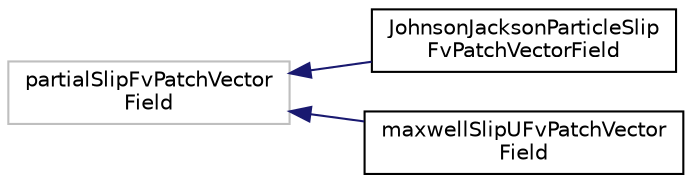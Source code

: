 digraph "Graphical Class Hierarchy"
{
  bgcolor="transparent";
  edge [fontname="Helvetica",fontsize="10",labelfontname="Helvetica",labelfontsize="10"];
  node [fontname="Helvetica",fontsize="10",shape=record];
  rankdir="LR";
  Node1 [label="partialSlipFvPatchVector\lField",height=0.2,width=0.4,color="grey75"];
  Node1 -> Node2 [dir="back",color="midnightblue",fontsize="10",style="solid",fontname="Helvetica"];
  Node2 [label="JohnsonJacksonParticleSlip\lFvPatchVectorField",height=0.2,width=0.4,color="black",URL="$classFoam_1_1JohnsonJacksonParticleSlipFvPatchVectorField.html",tooltip="Partial slip boundary condition for the particulate velocity. "];
  Node1 -> Node3 [dir="back",color="midnightblue",fontsize="10",style="solid",fontname="Helvetica"];
  Node3 [label="maxwellSlipUFvPatchVector\lField",height=0.2,width=0.4,color="black",URL="$classFoam_1_1maxwellSlipUFvPatchVectorField.html",tooltip="Maxwell slip boundary condition including thermal creep and surface curvature terms that can be optio..."];
}
